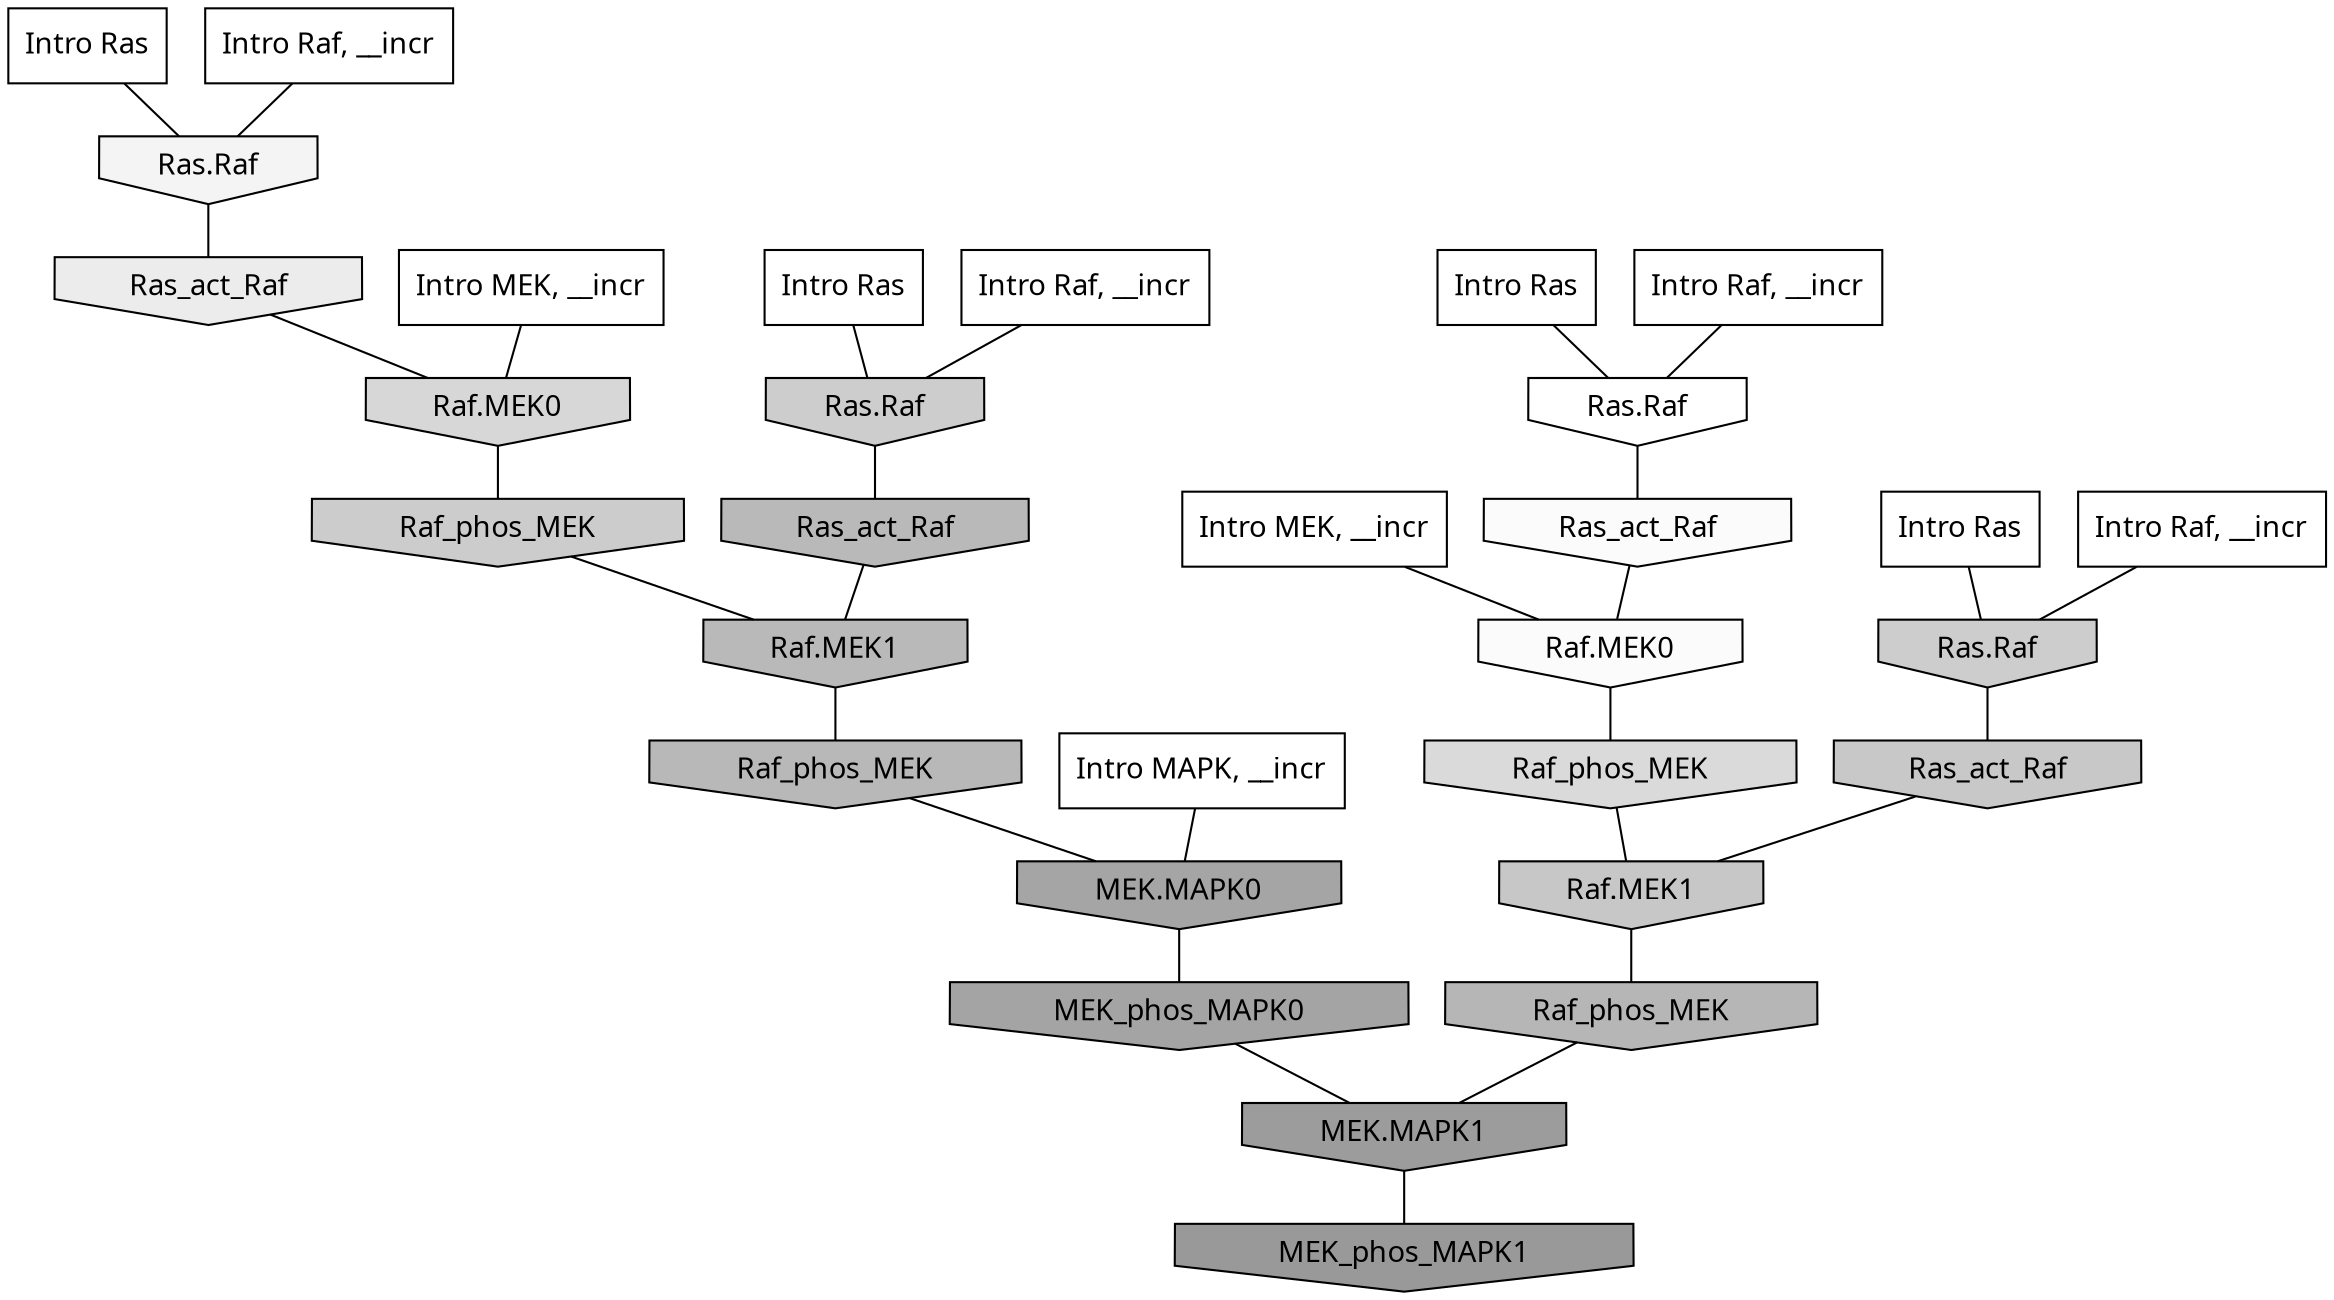 digraph G{
  rankdir="TB";
  ranksep=0.30;
  node [fontname="CMU Serif"];
  edge [fontname="CMU Serif"];
  
  10 [label="Intro Ras", shape=rectangle, style=filled, fillcolor="0.000 0.000 1.000"]
  
  19 [label="Intro Ras", shape=rectangle, style=filled, fillcolor="0.000 0.000 1.000"]
  
  49 [label="Intro Ras", shape=rectangle, style=filled, fillcolor="0.000 0.000 1.000"]
  
  60 [label="Intro Ras", shape=rectangle, style=filled, fillcolor="0.000 0.000 1.000"]
  
  112 [label="Intro Raf, __incr", shape=rectangle, style=filled, fillcolor="0.000 0.000 1.000"]
  
  391 [label="Intro Raf, __incr", shape=rectangle, style=filled, fillcolor="0.000 0.000 1.000"]
  
  911 [label="Intro Raf, __incr", shape=rectangle, style=filled, fillcolor="0.000 0.000 1.000"]
  
  975 [label="Intro Raf, __incr", shape=rectangle, style=filled, fillcolor="0.000 0.000 1.000"]
  
  1223 [label="Intro MEK, __incr", shape=rectangle, style=filled, fillcolor="0.000 0.000 1.000"]
  
  1531 [label="Intro MEK, __incr", shape=rectangle, style=filled, fillcolor="0.000 0.000 1.000"]
  
  2307 [label="Intro MAPK, __incr", shape=rectangle, style=filled, fillcolor="0.000 0.000 1.000"]
  
  3262 [label="Ras.Raf", shape=invhouse, style=filled, fillcolor="0.000 0.000 1.000"]
  
  3416 [label="Ras_act_Raf", shape=invhouse, style=filled, fillcolor="0.000 0.000 0.984"]
  
  3418 [label="Raf.MEK0", shape=invhouse, style=filled, fillcolor="0.000 0.000 0.984"]
  
  3583 [label="Ras.Raf", shape=invhouse, style=filled, fillcolor="0.000 0.000 0.957"]
  
  3948 [label="Ras_act_Raf", shape=invhouse, style=filled, fillcolor="0.000 0.000 0.925"]
  
  4981 [label="Raf_phos_MEK", shape=invhouse, style=filled, fillcolor="0.000 0.000 0.855"]
  
  5206 [label="Raf.MEK0", shape=invhouse, style=filled, fillcolor="0.000 0.000 0.840"]
  
  5869 [label="Ras.Raf", shape=invhouse, style=filled, fillcolor="0.000 0.000 0.803"]
  
  5893 [label="Ras.Raf", shape=invhouse, style=filled, fillcolor="0.000 0.000 0.802"]
  
  5973 [label="Raf_phos_MEK", shape=invhouse, style=filled, fillcolor="0.000 0.000 0.797"]
  
  6215 [label="Ras_act_Raf", shape=invhouse, style=filled, fillcolor="0.000 0.000 0.784"]
  
  6304 [label="Raf.MEK1", shape=invhouse, style=filled, fillcolor="0.000 0.000 0.779"]
  
  7850 [label="Ras_act_Raf", shape=invhouse, style=filled, fillcolor="0.000 0.000 0.723"]
  
  7852 [label="Raf.MEK1", shape=invhouse, style=filled, fillcolor="0.000 0.000 0.723"]
  
  7904 [label="Raf_phos_MEK", shape=invhouse, style=filled, fillcolor="0.000 0.000 0.722"]
  
  8202 [label="Raf_phos_MEK", shape=invhouse, style=filled, fillcolor="0.000 0.000 0.713"]
  
  10692 [label="MEK.MAPK0", shape=invhouse, style=filled, fillcolor="0.000 0.000 0.648"]
  
  10917 [label="MEK_phos_MAPK0", shape=invhouse, style=filled, fillcolor="0.000 0.000 0.643"]
  
  12716 [label="MEK.MAPK1", shape=invhouse, style=filled, fillcolor="0.000 0.000 0.610"]
  
  13311 [label="MEK_phos_MAPK1", shape=invhouse, style=filled, fillcolor="0.000 0.000 0.600"]
  
  
  12716 -> 13311 [dir=none, color="0.000 0.000 0.000"] 
  10917 -> 12716 [dir=none, color="0.000 0.000 0.000"] 
  10692 -> 10917 [dir=none, color="0.000 0.000 0.000"] 
  8202 -> 12716 [dir=none, color="0.000 0.000 0.000"] 
  7904 -> 10692 [dir=none, color="0.000 0.000 0.000"] 
  7852 -> 7904 [dir=none, color="0.000 0.000 0.000"] 
  7850 -> 7852 [dir=none, color="0.000 0.000 0.000"] 
  6304 -> 8202 [dir=none, color="0.000 0.000 0.000"] 
  6215 -> 6304 [dir=none, color="0.000 0.000 0.000"] 
  5973 -> 7852 [dir=none, color="0.000 0.000 0.000"] 
  5893 -> 7850 [dir=none, color="0.000 0.000 0.000"] 
  5869 -> 6215 [dir=none, color="0.000 0.000 0.000"] 
  5206 -> 5973 [dir=none, color="0.000 0.000 0.000"] 
  4981 -> 6304 [dir=none, color="0.000 0.000 0.000"] 
  3948 -> 5206 [dir=none, color="0.000 0.000 0.000"] 
  3583 -> 3948 [dir=none, color="0.000 0.000 0.000"] 
  3418 -> 4981 [dir=none, color="0.000 0.000 0.000"] 
  3416 -> 3418 [dir=none, color="0.000 0.000 0.000"] 
  3262 -> 3416 [dir=none, color="0.000 0.000 0.000"] 
  2307 -> 10692 [dir=none, color="0.000 0.000 0.000"] 
  1531 -> 5206 [dir=none, color="0.000 0.000 0.000"] 
  1223 -> 3418 [dir=none, color="0.000 0.000 0.000"] 
  975 -> 3583 [dir=none, color="0.000 0.000 0.000"] 
  911 -> 5869 [dir=none, color="0.000 0.000 0.000"] 
  391 -> 5893 [dir=none, color="0.000 0.000 0.000"] 
  112 -> 3262 [dir=none, color="0.000 0.000 0.000"] 
  60 -> 5893 [dir=none, color="0.000 0.000 0.000"] 
  49 -> 5869 [dir=none, color="0.000 0.000 0.000"] 
  19 -> 3262 [dir=none, color="0.000 0.000 0.000"] 
  10 -> 3583 [dir=none, color="0.000 0.000 0.000"] 
  
  }
